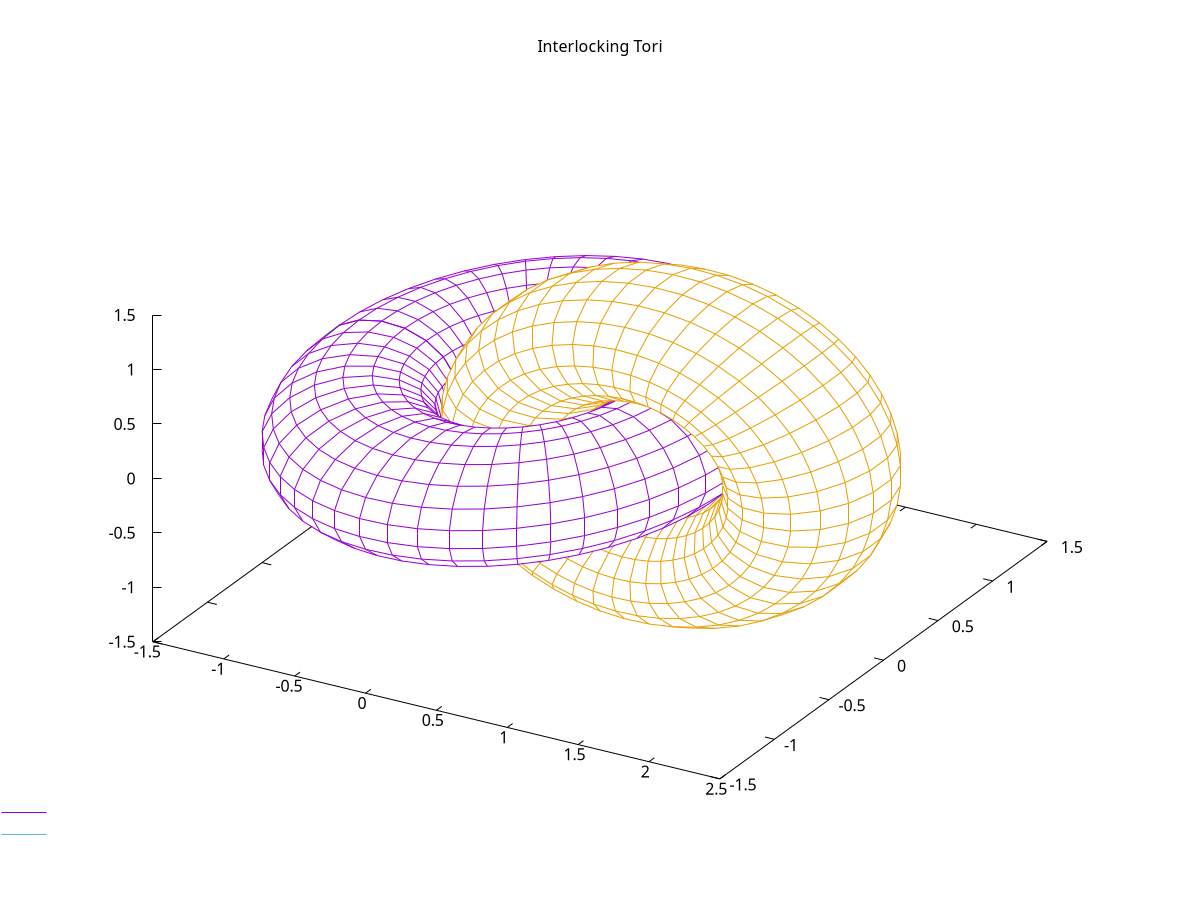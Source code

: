 #!/usr/bin/gnuplot -persist 
#set terminal pngcairo  transparent enhanced font "arial,10" fontscale 1.0 size 600, 400 
# set output 'surface2.9.png'
set dummy u, v
set key bmargin center horizontal Right noreverse enhanced autotitle nobox
set parametric
set view 50, 30, 1, 1
set isosamples 50, 20
set hidden3d back offset 1 trianglepattern 3 undefined 1 altdiagonal bentover
set style data lines
set xyplane relative 0
set title "Interlocking Tori" 
set urange [ -3.14159 : 3.14159 ] noreverse nowriteback
set vrange [ -3.14159 : 3.14159 ] noreverse nowriteback
set xrange [ * : * ] noreverse writeback
set x2range [ * : * ] noreverse writeback
set yrange [ * : * ] noreverse writeback
set y2range [ * : * ] noreverse writeback
set zrange [ * : * ] noreverse writeback
set cbrange [ * : * ] noreverse writeback
set rrange [ * : * ] noreverse writeback
set colorbox vertical origin screen 0.9, 0.2 size screen 0.05, 0.6 front  noinvert bdefault
NO_ANIMATION = 1
splot cos(u)+.5*cos(u)*cos(v),sin(u)+.5*sin(u)*cos(v),.5*sin(v) with lines,       1+cos(u)+.5*cos(u)*cos(v),.5*sin(v),sin(u)+.5*sin(u)*cos(v) with lines
